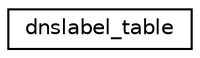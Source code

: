 digraph G
{
  edge [fontname="Helvetica",fontsize="10",labelfontname="Helvetica",labelfontsize="10"];
  node [fontname="Helvetica",fontsize="10",shape=record];
  rankdir="LR";
  Node1 [label="dnslabel_table",height=0.2,width=0.4,color="black", fillcolor="white", style="filled",URL="$structdnslabel__table.html"];
}
